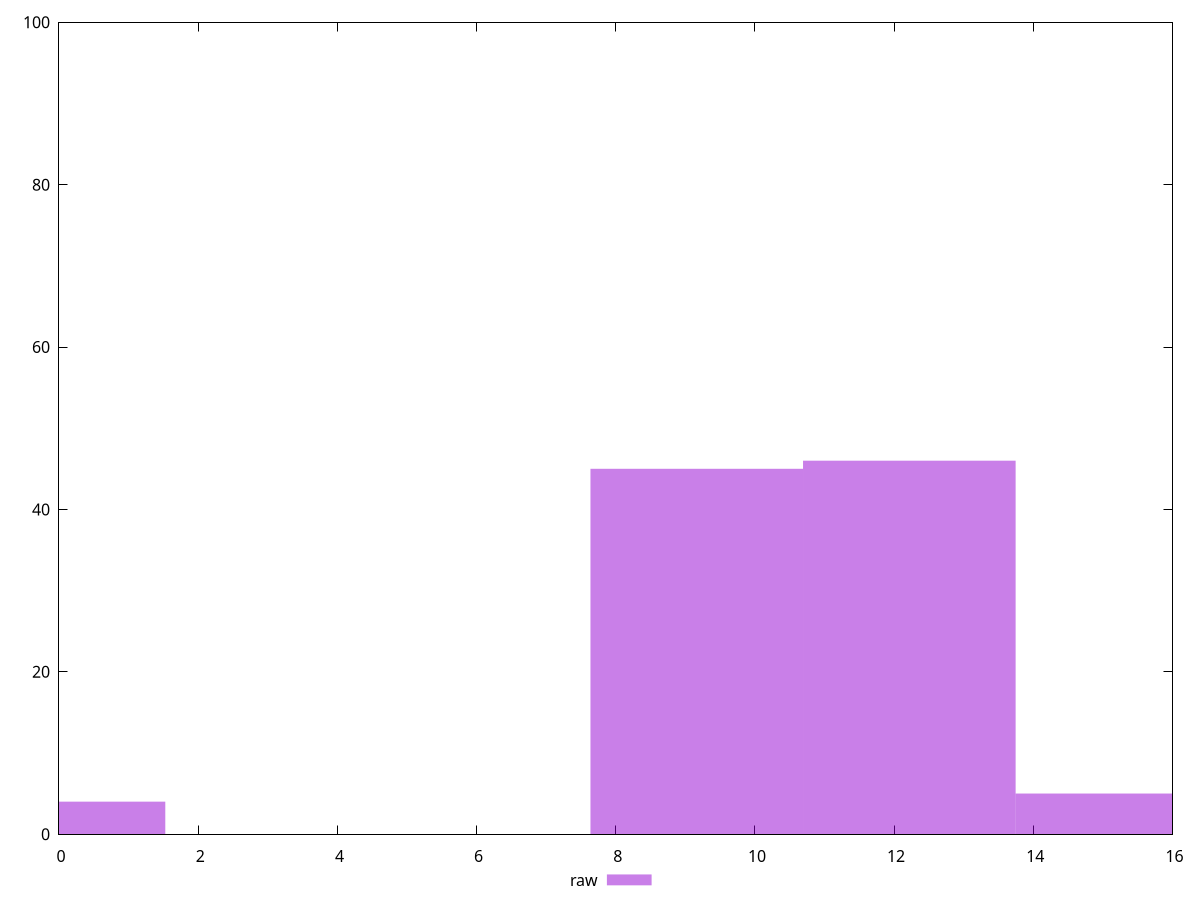 reset

$raw <<EOF
12.218452241096447 46
15.273065301370558 5
9.163839180822336 45
0 4
EOF

set key outside below
set boxwidth 3.0546130602741117
set xrange [0:16]
set yrange [0:100]
set style fill transparent solid 0.5 noborder
set terminal svg size 640, 490 enhanced background rgb 'white'
set output "report_00007_2020-12-11T15:55:29.892Z/render-blocking-resources/samples/pages+cached+noexternal+nojs/raw/histogram.svg"

plot $raw title "raw" with boxes

reset
